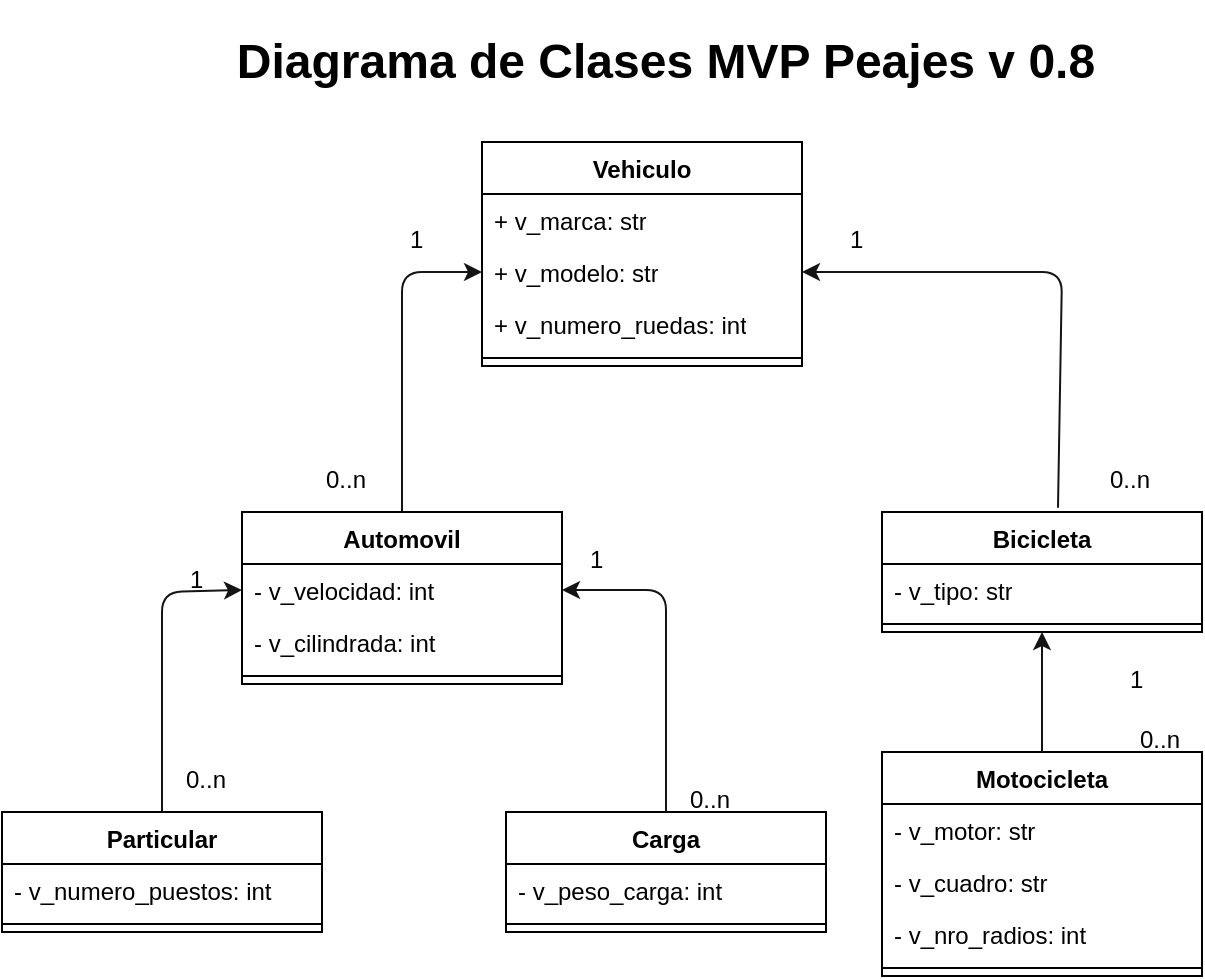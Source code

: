 <mxfile version="24.7.8" pages="2">
  <diagram name="diagramaClases_peajesFS" id="Mm97B2NtBTDsC2e90lhS">
    <mxGraphModel dx="780" dy="1673" grid="1" gridSize="10" guides="1" tooltips="1" connect="1" arrows="1" fold="1" page="1" pageScale="1" pageWidth="827" pageHeight="1169" background="#ffffff" math="0" shadow="0">
      <root>
        <mxCell id="0" />
        <mxCell id="1" parent="0" />
        <mxCell id="xpTaHgk6dkxUc-pqj0go-22" value="" style="endArrow=classic;html=1;rounded=1;entryX=0;entryY=0.5;entryDx=0;entryDy=0;exitX=0.5;exitY=0;exitDx=0;exitDy=0;fillColor=none;strokeColor=#141414;fontColor=#141414;curved=0;" parent="1" source="md35VdKAUlDrHYSpqPL_-10" target="md35VdKAUlDrHYSpqPL_-8" edge="1">
          <mxGeometry width="50" height="50" relative="1" as="geometry">
            <mxPoint x="298" y="340" as="sourcePoint" />
            <mxPoint x="298" y="260" as="targetPoint" />
            <Array as="points">
              <mxPoint x="228" y="120" />
            </Array>
          </mxGeometry>
        </mxCell>
        <mxCell id="md35VdKAUlDrHYSpqPL_-3" value="Vehiculo" style="swimlane;fontStyle=1;align=center;verticalAlign=top;childLayout=stackLayout;horizontal=1;startSize=26;horizontalStack=0;resizeParent=1;resizeParentMax=0;resizeLast=0;collapsible=1;marginBottom=0;whiteSpace=wrap;html=1;" parent="1" vertex="1">
          <mxGeometry x="268" y="55" width="160" height="112" as="geometry" />
        </mxCell>
        <object label="+ v_marca: str" id="md35VdKAUlDrHYSpqPL_-9">
          <mxCell style="text;strokeColor=none;fillColor=none;align=left;verticalAlign=top;spacingLeft=4;spacingRight=4;overflow=hidden;rotatable=0;points=[[0,0.5],[1,0.5]];portConstraint=eastwest;whiteSpace=wrap;html=1;" parent="md35VdKAUlDrHYSpqPL_-3" vertex="1">
            <mxGeometry y="26" width="160" height="26" as="geometry" />
          </mxCell>
        </object>
        <mxCell id="md35VdKAUlDrHYSpqPL_-8" value="+ v_modelo: str" style="text;strokeColor=none;fillColor=none;align=left;verticalAlign=top;spacingLeft=4;spacingRight=4;overflow=hidden;rotatable=0;points=[[0,0.5],[1,0.5]];portConstraint=eastwest;whiteSpace=wrap;html=1;" parent="md35VdKAUlDrHYSpqPL_-3" vertex="1">
          <mxGeometry y="52" width="160" height="26" as="geometry" />
        </mxCell>
        <mxCell id="md35VdKAUlDrHYSpqPL_-4" value="+ v_numero_ruedas: int" style="text;strokeColor=none;fillColor=none;align=left;verticalAlign=top;spacingLeft=4;spacingRight=4;overflow=hidden;rotatable=0;points=[[0,0.5],[1,0.5]];portConstraint=eastwest;whiteSpace=wrap;html=1;" parent="md35VdKAUlDrHYSpqPL_-3" vertex="1">
          <mxGeometry y="78" width="160" height="26" as="geometry" />
        </mxCell>
        <mxCell id="md35VdKAUlDrHYSpqPL_-5" value="" style="line;strokeWidth=1;fillColor=none;align=left;verticalAlign=middle;spacingTop=-1;spacingLeft=3;spacingRight=3;rotatable=0;labelPosition=right;points=[];portConstraint=eastwest;strokeColor=inherit;" parent="md35VdKAUlDrHYSpqPL_-3" vertex="1">
          <mxGeometry y="104" width="160" height="8" as="geometry" />
        </mxCell>
        <mxCell id="md35VdKAUlDrHYSpqPL_-10" value="Automovil" style="swimlane;fontStyle=1;align=center;verticalAlign=top;childLayout=stackLayout;horizontal=1;startSize=26;horizontalStack=0;resizeParent=1;resizeParentMax=0;resizeLast=0;collapsible=1;marginBottom=0;whiteSpace=wrap;html=1;" parent="1" vertex="1">
          <mxGeometry x="148" y="240" width="160" height="86" as="geometry" />
        </mxCell>
        <object label="- v_velocidad: int" id="md35VdKAUlDrHYSpqPL_-11">
          <mxCell style="text;strokeColor=none;fillColor=none;align=left;verticalAlign=top;spacingLeft=4;spacingRight=4;overflow=hidden;rotatable=0;points=[[0,0.5],[1,0.5]];portConstraint=eastwest;whiteSpace=wrap;html=1;" parent="md35VdKAUlDrHYSpqPL_-10" vertex="1">
            <mxGeometry y="26" width="160" height="26" as="geometry" />
          </mxCell>
        </object>
        <mxCell id="md35VdKAUlDrHYSpqPL_-12" value="- v_cilindrada: int" style="text;strokeColor=none;fillColor=none;align=left;verticalAlign=top;spacingLeft=4;spacingRight=4;overflow=hidden;rotatable=0;points=[[0,0.5],[1,0.5]];portConstraint=eastwest;whiteSpace=wrap;html=1;" parent="md35VdKAUlDrHYSpqPL_-10" vertex="1">
          <mxGeometry y="52" width="160" height="26" as="geometry" />
        </mxCell>
        <mxCell id="md35VdKAUlDrHYSpqPL_-14" value="" style="line;strokeWidth=1;fillColor=none;align=left;verticalAlign=middle;spacingTop=-1;spacingLeft=3;spacingRight=3;rotatable=0;labelPosition=right;points=[];portConstraint=eastwest;strokeColor=inherit;" parent="md35VdKAUlDrHYSpqPL_-10" vertex="1">
          <mxGeometry y="78" width="160" height="8" as="geometry" />
        </mxCell>
        <mxCell id="md35VdKAUlDrHYSpqPL_-16" value="Bicicleta" style="swimlane;fontStyle=1;align=center;verticalAlign=top;childLayout=stackLayout;horizontal=1;startSize=26;horizontalStack=0;resizeParent=1;resizeParentMax=0;resizeLast=0;collapsible=1;marginBottom=0;whiteSpace=wrap;html=1;" parent="1" vertex="1">
          <mxGeometry x="468" y="240" width="160" height="60" as="geometry" />
        </mxCell>
        <object label="- v_tipo: str" id="md35VdKAUlDrHYSpqPL_-17">
          <mxCell style="text;strokeColor=none;fillColor=none;align=left;verticalAlign=top;spacingLeft=4;spacingRight=4;overflow=hidden;rotatable=0;points=[[0,0.5],[1,0.5]];portConstraint=eastwest;whiteSpace=wrap;html=1;" parent="md35VdKAUlDrHYSpqPL_-16" vertex="1">
            <mxGeometry y="26" width="160" height="26" as="geometry" />
          </mxCell>
        </object>
        <mxCell id="md35VdKAUlDrHYSpqPL_-20" value="" style="line;strokeWidth=1;fillColor=none;align=left;verticalAlign=middle;spacingTop=-1;spacingLeft=3;spacingRight=3;rotatable=0;labelPosition=right;points=[];portConstraint=eastwest;strokeColor=inherit;" parent="md35VdKAUlDrHYSpqPL_-16" vertex="1">
          <mxGeometry y="52" width="160" height="8" as="geometry" />
        </mxCell>
        <mxCell id="QQFW4Oeyj0hDFMXQ91jj-1" value="" style="endArrow=classic;html=1;rounded=1;exitX=0.55;exitY=-0.035;exitDx=0;exitDy=0;fillColor=none;strokeColor=#141414;fontColor=#141414;curved=0;exitPerimeter=0;entryX=1;entryY=0.5;entryDx=0;entryDy=0;" edge="1" parent="1" source="md35VdKAUlDrHYSpqPL_-16" target="md35VdKAUlDrHYSpqPL_-8">
          <mxGeometry width="50" height="50" relative="1" as="geometry">
            <mxPoint x="462" y="313" as="sourcePoint" />
            <mxPoint x="468" y="140" as="targetPoint" />
            <Array as="points">
              <mxPoint x="558" y="120" />
            </Array>
          </mxGeometry>
        </mxCell>
        <mxCell id="QQFW4Oeyj0hDFMXQ91jj-2" value="Motocicleta" style="swimlane;fontStyle=1;align=center;verticalAlign=top;childLayout=stackLayout;horizontal=1;startSize=26;horizontalStack=0;resizeParent=1;resizeParentMax=0;resizeLast=0;collapsible=1;marginBottom=0;whiteSpace=wrap;html=1;" vertex="1" parent="1">
          <mxGeometry x="468" y="360" width="160" height="112" as="geometry" />
        </mxCell>
        <object label="- v_motor: str" id="QQFW4Oeyj0hDFMXQ91jj-7">
          <mxCell style="text;strokeColor=none;fillColor=none;align=left;verticalAlign=top;spacingLeft=4;spacingRight=4;overflow=hidden;rotatable=0;points=[[0,0.5],[1,0.5]];portConstraint=eastwest;whiteSpace=wrap;html=1;" vertex="1" parent="QQFW4Oeyj0hDFMXQ91jj-2">
            <mxGeometry y="26" width="160" height="26" as="geometry" />
          </mxCell>
        </object>
        <object label="- v_cuadro: str" id="QQFW4Oeyj0hDFMXQ91jj-6">
          <mxCell style="text;strokeColor=none;fillColor=none;align=left;verticalAlign=top;spacingLeft=4;spacingRight=4;overflow=hidden;rotatable=0;points=[[0,0.5],[1,0.5]];portConstraint=eastwest;whiteSpace=wrap;html=1;" vertex="1" parent="QQFW4Oeyj0hDFMXQ91jj-2">
            <mxGeometry y="52" width="160" height="26" as="geometry" />
          </mxCell>
        </object>
        <object label="- v_nro_radios: int" id="QQFW4Oeyj0hDFMXQ91jj-3">
          <mxCell style="text;strokeColor=none;fillColor=none;align=left;verticalAlign=top;spacingLeft=4;spacingRight=4;overflow=hidden;rotatable=0;points=[[0,0.5],[1,0.5]];portConstraint=eastwest;whiteSpace=wrap;html=1;" vertex="1" parent="QQFW4Oeyj0hDFMXQ91jj-2">
            <mxGeometry y="78" width="160" height="26" as="geometry" />
          </mxCell>
        </object>
        <mxCell id="QQFW4Oeyj0hDFMXQ91jj-4" value="" style="line;strokeWidth=1;fillColor=none;align=left;verticalAlign=middle;spacingTop=-1;spacingLeft=3;spacingRight=3;rotatable=0;labelPosition=right;points=[];portConstraint=eastwest;strokeColor=inherit;" vertex="1" parent="QQFW4Oeyj0hDFMXQ91jj-2">
          <mxGeometry y="104" width="160" height="8" as="geometry" />
        </mxCell>
        <mxCell id="QQFW4Oeyj0hDFMXQ91jj-10" value="" style="endArrow=classic;html=1;rounded=1;exitX=0.5;exitY=0;exitDx=0;exitDy=0;fillColor=none;strokeColor=#141414;fontColor=#141414;curved=0;entryX=0.5;entryY=1;entryDx=0;entryDy=0;" edge="1" parent="1" source="QQFW4Oeyj0hDFMXQ91jj-2" target="md35VdKAUlDrHYSpqPL_-16">
          <mxGeometry width="50" height="50" relative="1" as="geometry">
            <mxPoint x="746" y="408" as="sourcePoint" />
            <mxPoint x="618" y="290" as="targetPoint" />
            <Array as="points" />
          </mxGeometry>
        </mxCell>
        <mxCell id="QQFW4Oeyj0hDFMXQ91jj-11" value="" style="endArrow=classic;html=1;rounded=1;entryX=0;entryY=0.5;entryDx=0;entryDy=0;exitX=0.5;exitY=0;exitDx=0;exitDy=0;fillColor=none;strokeColor=#141414;fontColor=#141414;curved=0;" edge="1" parent="1" source="QQFW4Oeyj0hDFMXQ91jj-12" target="md35VdKAUlDrHYSpqPL_-11">
          <mxGeometry width="50" height="50" relative="1" as="geometry">
            <mxPoint x="108" y="230" as="sourcePoint" />
            <mxPoint x="148" y="110" as="targetPoint" />
            <Array as="points">
              <mxPoint x="108" y="340" />
              <mxPoint x="108" y="280" />
            </Array>
          </mxGeometry>
        </mxCell>
        <mxCell id="QQFW4Oeyj0hDFMXQ91jj-12" value="Particular" style="swimlane;fontStyle=1;align=center;verticalAlign=top;childLayout=stackLayout;horizontal=1;startSize=26;horizontalStack=0;resizeParent=1;resizeParentMax=0;resizeLast=0;collapsible=1;marginBottom=0;whiteSpace=wrap;html=1;" vertex="1" parent="1">
          <mxGeometry x="28" y="390" width="160" height="60" as="geometry" />
        </mxCell>
        <object label="- v_numero_puestos: int" id="QQFW4Oeyj0hDFMXQ91jj-13">
          <mxCell style="text;strokeColor=none;fillColor=none;align=left;verticalAlign=top;spacingLeft=4;spacingRight=4;overflow=hidden;rotatable=0;points=[[0,0.5],[1,0.5]];portConstraint=eastwest;whiteSpace=wrap;html=1;" vertex="1" parent="QQFW4Oeyj0hDFMXQ91jj-12">
            <mxGeometry y="26" width="160" height="26" as="geometry" />
          </mxCell>
        </object>
        <mxCell id="QQFW4Oeyj0hDFMXQ91jj-15" value="" style="line;strokeWidth=1;fillColor=none;align=left;verticalAlign=middle;spacingTop=-1;spacingLeft=3;spacingRight=3;rotatable=0;labelPosition=right;points=[];portConstraint=eastwest;strokeColor=inherit;" vertex="1" parent="QQFW4Oeyj0hDFMXQ91jj-12">
          <mxGeometry y="52" width="160" height="8" as="geometry" />
        </mxCell>
        <mxCell id="QQFW4Oeyj0hDFMXQ91jj-16" value="Carga" style="swimlane;fontStyle=1;align=center;verticalAlign=top;childLayout=stackLayout;horizontal=1;startSize=26;horizontalStack=0;resizeParent=1;resizeParentMax=0;resizeLast=0;collapsible=1;marginBottom=0;whiteSpace=wrap;html=1;" vertex="1" parent="1">
          <mxGeometry x="280" y="390" width="160" height="60" as="geometry" />
        </mxCell>
        <object label="- v_peso_carga: int" id="QQFW4Oeyj0hDFMXQ91jj-17">
          <mxCell style="text;strokeColor=none;fillColor=none;align=left;verticalAlign=top;spacingLeft=4;spacingRight=4;overflow=hidden;rotatable=0;points=[[0,0.5],[1,0.5]];portConstraint=eastwest;whiteSpace=wrap;html=1;" vertex="1" parent="QQFW4Oeyj0hDFMXQ91jj-16">
            <mxGeometry y="26" width="160" height="26" as="geometry" />
          </mxCell>
        </object>
        <mxCell id="QQFW4Oeyj0hDFMXQ91jj-19" value="" style="line;strokeWidth=1;fillColor=none;align=left;verticalAlign=middle;spacingTop=-1;spacingLeft=3;spacingRight=3;rotatable=0;labelPosition=right;points=[];portConstraint=eastwest;strokeColor=inherit;" vertex="1" parent="QQFW4Oeyj0hDFMXQ91jj-16">
          <mxGeometry y="52" width="160" height="8" as="geometry" />
        </mxCell>
        <mxCell id="QQFW4Oeyj0hDFMXQ91jj-20" value="" style="endArrow=classic;html=1;rounded=1;exitX=0.5;exitY=0;exitDx=0;exitDy=0;fillColor=none;strokeColor=#141414;fontColor=#141414;curved=0;entryX=1;entryY=0.5;entryDx=0;entryDy=0;" edge="1" parent="1" source="QQFW4Oeyj0hDFMXQ91jj-16" target="md35VdKAUlDrHYSpqPL_-11">
          <mxGeometry width="50" height="50" relative="1" as="geometry">
            <mxPoint x="566" y="248" as="sourcePoint" />
            <mxPoint x="340" y="270" as="targetPoint" />
            <Array as="points">
              <mxPoint x="360" y="279" />
              <mxPoint x="340" y="279" />
            </Array>
          </mxGeometry>
        </mxCell>
        <mxCell id="QQFW4Oeyj0hDFMXQ91jj-22" value="&lt;h1&gt;Diagrama de Clases MVP Peajes v 0.8&lt;/h1&gt;" style="text;html=1;align=center;verticalAlign=middle;whiteSpace=wrap;rounded=0;" vertex="1" parent="1">
          <mxGeometry x="95" width="530" height="30" as="geometry" />
        </mxCell>
        <mxCell id="QQFW4Oeyj0hDFMXQ91jj-28" value="0..n" style="text;whiteSpace=wrap;html=1;" vertex="1" parent="1">
          <mxGeometry x="188" y="210" width="30" height="30" as="geometry" />
        </mxCell>
        <mxCell id="QQFW4Oeyj0hDFMXQ91jj-29" value="1" style="text;whiteSpace=wrap;html=1;" vertex="1" parent="1">
          <mxGeometry x="230" y="90" width="20" height="20" as="geometry" />
        </mxCell>
        <mxCell id="QQFW4Oeyj0hDFMXQ91jj-30" value="0..n" style="text;whiteSpace=wrap;html=1;" vertex="1" parent="1">
          <mxGeometry x="580" y="210" width="30" height="30" as="geometry" />
        </mxCell>
        <mxCell id="QQFW4Oeyj0hDFMXQ91jj-31" value="0..n" style="text;whiteSpace=wrap;html=1;" vertex="1" parent="1">
          <mxGeometry x="595" y="340" width="30" height="30" as="geometry" />
        </mxCell>
        <mxCell id="QQFW4Oeyj0hDFMXQ91jj-32" value="0..n" style="text;whiteSpace=wrap;html=1;" vertex="1" parent="1">
          <mxGeometry x="370" y="370" width="30" height="30" as="geometry" />
        </mxCell>
        <mxCell id="QQFW4Oeyj0hDFMXQ91jj-33" value="0..n" style="text;whiteSpace=wrap;html=1;" vertex="1" parent="1">
          <mxGeometry x="118" y="360" width="30" height="30" as="geometry" />
        </mxCell>
        <mxCell id="QQFW4Oeyj0hDFMXQ91jj-34" value="1" style="text;whiteSpace=wrap;html=1;" vertex="1" parent="1">
          <mxGeometry x="450" y="90" width="20" height="20" as="geometry" />
        </mxCell>
        <mxCell id="QQFW4Oeyj0hDFMXQ91jj-35" value="1" style="text;whiteSpace=wrap;html=1;" vertex="1" parent="1">
          <mxGeometry x="590" y="310" width="20" height="20" as="geometry" />
        </mxCell>
        <mxCell id="QQFW4Oeyj0hDFMXQ91jj-36" value="1" style="text;whiteSpace=wrap;html=1;" vertex="1" parent="1">
          <mxGeometry x="320" y="250" width="20" height="20" as="geometry" />
        </mxCell>
        <mxCell id="QQFW4Oeyj0hDFMXQ91jj-37" value="1" style="text;whiteSpace=wrap;html=1;" vertex="1" parent="1">
          <mxGeometry x="120" y="260" width="20" height="20" as="geometry" />
        </mxCell>
      </root>
    </mxGraphModel>
  </diagram>
  <diagram id="4snoHPloyZO-tjzYgf8v" name="erd_peajesFS">
    <mxGraphModel dx="1418" dy="916" grid="1" gridSize="10" guides="1" tooltips="1" connect="1" arrows="1" fold="1" page="1" pageScale="1" pageWidth="827" pageHeight="1169" math="0" shadow="0">
      <root>
        <mxCell id="0" />
        <mxCell id="1" parent="0" />
        <mxCell id="t4kd_Wzy-0DoLuEiJs0r-1" value="Vehiculos" style="shape=table;startSize=30;container=1;collapsible=1;childLayout=tableLayout;fixedRows=1;rowLines=0;fontStyle=1;align=center;resizeLast=1;html=1;" vertex="1" parent="1">
          <mxGeometry x="110" y="120" width="180" height="480" as="geometry" />
        </mxCell>
        <mxCell id="t4kd_Wzy-0DoLuEiJs0r-2" value="" style="shape=tableRow;horizontal=0;startSize=0;swimlaneHead=0;swimlaneBody=0;fillColor=none;collapsible=0;dropTarget=0;points=[[0,0.5],[1,0.5]];portConstraint=eastwest;top=0;left=0;right=0;bottom=1;" vertex="1" parent="t4kd_Wzy-0DoLuEiJs0r-1">
          <mxGeometry y="30" width="180" height="30" as="geometry" />
        </mxCell>
        <mxCell id="t4kd_Wzy-0DoLuEiJs0r-3" value="PK" style="shape=partialRectangle;connectable=0;fillColor=none;top=0;left=0;bottom=0;right=0;fontStyle=1;overflow=hidden;whiteSpace=wrap;html=1;" vertex="1" parent="t4kd_Wzy-0DoLuEiJs0r-2">
          <mxGeometry width="40" height="30" as="geometry">
            <mxRectangle width="40" height="30" as="alternateBounds" />
          </mxGeometry>
        </mxCell>
        <mxCell id="t4kd_Wzy-0DoLuEiJs0r-4" value="Id" style="shape=partialRectangle;connectable=0;fillColor=none;top=0;left=0;bottom=0;right=0;align=left;spacingLeft=6;fontStyle=5;overflow=hidden;whiteSpace=wrap;html=1;" vertex="1" parent="t4kd_Wzy-0DoLuEiJs0r-2">
          <mxGeometry x="40" width="140" height="30" as="geometry">
            <mxRectangle width="140" height="30" as="alternateBounds" />
          </mxGeometry>
        </mxCell>
        <mxCell id="t4kd_Wzy-0DoLuEiJs0r-5" value="" style="shape=tableRow;horizontal=0;startSize=0;swimlaneHead=0;swimlaneBody=0;fillColor=none;collapsible=0;dropTarget=0;points=[[0,0.5],[1,0.5]];portConstraint=eastwest;top=0;left=0;right=0;bottom=0;" vertex="1" parent="t4kd_Wzy-0DoLuEiJs0r-1">
          <mxGeometry y="60" width="180" height="30" as="geometry" />
        </mxCell>
        <mxCell id="t4kd_Wzy-0DoLuEiJs0r-6" value="" style="shape=partialRectangle;connectable=0;fillColor=none;top=0;left=0;bottom=0;right=0;editable=1;overflow=hidden;whiteSpace=wrap;html=1;" vertex="1" parent="t4kd_Wzy-0DoLuEiJs0r-5">
          <mxGeometry width="40" height="30" as="geometry">
            <mxRectangle width="40" height="30" as="alternateBounds" />
          </mxGeometry>
        </mxCell>
        <mxCell id="t4kd_Wzy-0DoLuEiJs0r-7" value="tipo" style="shape=partialRectangle;connectable=0;fillColor=none;top=0;left=0;bottom=0;right=0;align=left;spacingLeft=6;overflow=hidden;whiteSpace=wrap;html=1;" vertex="1" parent="t4kd_Wzy-0DoLuEiJs0r-5">
          <mxGeometry x="40" width="140" height="30" as="geometry">
            <mxRectangle width="140" height="30" as="alternateBounds" />
          </mxGeometry>
        </mxCell>
        <mxCell id="t4kd_Wzy-0DoLuEiJs0r-8" value="" style="shape=tableRow;horizontal=0;startSize=0;swimlaneHead=0;swimlaneBody=0;fillColor=none;collapsible=0;dropTarget=0;points=[[0,0.5],[1,0.5]];portConstraint=eastwest;top=0;left=0;right=0;bottom=0;" vertex="1" parent="t4kd_Wzy-0DoLuEiJs0r-1">
          <mxGeometry y="90" width="180" height="30" as="geometry" />
        </mxCell>
        <mxCell id="t4kd_Wzy-0DoLuEiJs0r-9" value="" style="shape=partialRectangle;connectable=0;fillColor=none;top=0;left=0;bottom=0;right=0;editable=1;overflow=hidden;whiteSpace=wrap;html=1;" vertex="1" parent="t4kd_Wzy-0DoLuEiJs0r-8">
          <mxGeometry width="40" height="30" as="geometry">
            <mxRectangle width="40" height="30" as="alternateBounds" />
          </mxGeometry>
        </mxCell>
        <mxCell id="t4kd_Wzy-0DoLuEiJs0r-10" value="marca" style="shape=partialRectangle;connectable=0;fillColor=none;top=0;left=0;bottom=0;right=0;align=left;spacingLeft=6;overflow=hidden;whiteSpace=wrap;html=1;" vertex="1" parent="t4kd_Wzy-0DoLuEiJs0r-8">
          <mxGeometry x="40" width="140" height="30" as="geometry">
            <mxRectangle width="140" height="30" as="alternateBounds" />
          </mxGeometry>
        </mxCell>
        <mxCell id="t4kd_Wzy-0DoLuEiJs0r-11" value="" style="shape=tableRow;horizontal=0;startSize=0;swimlaneHead=0;swimlaneBody=0;fillColor=none;collapsible=0;dropTarget=0;points=[[0,0.5],[1,0.5]];portConstraint=eastwest;top=0;left=0;right=0;bottom=0;" vertex="1" parent="t4kd_Wzy-0DoLuEiJs0r-1">
          <mxGeometry y="120" width="180" height="30" as="geometry" />
        </mxCell>
        <mxCell id="t4kd_Wzy-0DoLuEiJs0r-12" value="" style="shape=partialRectangle;connectable=0;fillColor=none;top=0;left=0;bottom=0;right=0;editable=1;overflow=hidden;whiteSpace=wrap;html=1;" vertex="1" parent="t4kd_Wzy-0DoLuEiJs0r-11">
          <mxGeometry width="40" height="30" as="geometry">
            <mxRectangle width="40" height="30" as="alternateBounds" />
          </mxGeometry>
        </mxCell>
        <mxCell id="t4kd_Wzy-0DoLuEiJs0r-13" value="modelo" style="shape=partialRectangle;connectable=0;fillColor=none;top=0;left=0;bottom=0;right=0;align=left;spacingLeft=6;overflow=hidden;whiteSpace=wrap;html=1;" vertex="1" parent="t4kd_Wzy-0DoLuEiJs0r-11">
          <mxGeometry x="40" width="140" height="30" as="geometry">
            <mxRectangle width="140" height="30" as="alternateBounds" />
          </mxGeometry>
        </mxCell>
        <mxCell id="t4kd_Wzy-0DoLuEiJs0r-14" value="" style="shape=tableRow;horizontal=0;startSize=0;swimlaneHead=0;swimlaneBody=0;fillColor=none;collapsible=0;dropTarget=0;points=[[0,0.5],[1,0.5]];portConstraint=eastwest;top=0;left=0;right=0;bottom=0;" vertex="1" parent="t4kd_Wzy-0DoLuEiJs0r-1">
          <mxGeometry y="150" width="180" height="30" as="geometry" />
        </mxCell>
        <mxCell id="t4kd_Wzy-0DoLuEiJs0r-15" value="" style="shape=partialRectangle;connectable=0;fillColor=none;top=0;left=0;bottom=0;right=0;editable=1;overflow=hidden;whiteSpace=wrap;html=1;" vertex="1" parent="t4kd_Wzy-0DoLuEiJs0r-14">
          <mxGeometry width="40" height="30" as="geometry">
            <mxRectangle width="40" height="30" as="alternateBounds" />
          </mxGeometry>
        </mxCell>
        <mxCell id="t4kd_Wzy-0DoLuEiJs0r-16" value="nro_ruedas" style="shape=partialRectangle;connectable=0;fillColor=none;top=0;left=0;bottom=0;right=0;align=left;spacingLeft=6;overflow=hidden;whiteSpace=wrap;html=1;" vertex="1" parent="t4kd_Wzy-0DoLuEiJs0r-14">
          <mxGeometry x="40" width="140" height="30" as="geometry">
            <mxRectangle width="140" height="30" as="alternateBounds" />
          </mxGeometry>
        </mxCell>
        <mxCell id="t4kd_Wzy-0DoLuEiJs0r-17" value="" style="shape=tableRow;horizontal=0;startSize=0;swimlaneHead=0;swimlaneBody=0;fillColor=none;collapsible=0;dropTarget=0;points=[[0,0.5],[1,0.5]];portConstraint=eastwest;top=0;left=0;right=0;bottom=0;" vertex="1" parent="t4kd_Wzy-0DoLuEiJs0r-1">
          <mxGeometry y="180" width="180" height="30" as="geometry" />
        </mxCell>
        <mxCell id="t4kd_Wzy-0DoLuEiJs0r-18" value="" style="shape=partialRectangle;connectable=0;fillColor=none;top=0;left=0;bottom=0;right=0;editable=1;overflow=hidden;whiteSpace=wrap;html=1;" vertex="1" parent="t4kd_Wzy-0DoLuEiJs0r-17">
          <mxGeometry width="40" height="30" as="geometry">
            <mxRectangle width="40" height="30" as="alternateBounds" />
          </mxGeometry>
        </mxCell>
        <mxCell id="t4kd_Wzy-0DoLuEiJs0r-19" value="velocidad" style="shape=partialRectangle;connectable=0;fillColor=none;top=0;left=0;bottom=0;right=0;align=left;spacingLeft=6;overflow=hidden;whiteSpace=wrap;html=1;" vertex="1" parent="t4kd_Wzy-0DoLuEiJs0r-17">
          <mxGeometry x="40" width="140" height="30" as="geometry">
            <mxRectangle width="140" height="30" as="alternateBounds" />
          </mxGeometry>
        </mxCell>
        <mxCell id="t4kd_Wzy-0DoLuEiJs0r-20" value="" style="shape=tableRow;horizontal=0;startSize=0;swimlaneHead=0;swimlaneBody=0;fillColor=none;collapsible=0;dropTarget=0;points=[[0,0.5],[1,0.5]];portConstraint=eastwest;top=0;left=0;right=0;bottom=0;" vertex="1" parent="t4kd_Wzy-0DoLuEiJs0r-1">
          <mxGeometry y="210" width="180" height="30" as="geometry" />
        </mxCell>
        <mxCell id="t4kd_Wzy-0DoLuEiJs0r-21" value="" style="shape=partialRectangle;connectable=0;fillColor=none;top=0;left=0;bottom=0;right=0;editable=1;overflow=hidden;whiteSpace=wrap;html=1;" vertex="1" parent="t4kd_Wzy-0DoLuEiJs0r-20">
          <mxGeometry width="40" height="30" as="geometry">
            <mxRectangle width="40" height="30" as="alternateBounds" />
          </mxGeometry>
        </mxCell>
        <mxCell id="t4kd_Wzy-0DoLuEiJs0r-22" value="cilindrada" style="shape=partialRectangle;connectable=0;fillColor=none;top=0;left=0;bottom=0;right=0;align=left;spacingLeft=6;overflow=hidden;whiteSpace=wrap;html=1;" vertex="1" parent="t4kd_Wzy-0DoLuEiJs0r-20">
          <mxGeometry x="40" width="140" height="30" as="geometry">
            <mxRectangle width="140" height="30" as="alternateBounds" />
          </mxGeometry>
        </mxCell>
        <mxCell id="t4kd_Wzy-0DoLuEiJs0r-23" value="" style="shape=tableRow;horizontal=0;startSize=0;swimlaneHead=0;swimlaneBody=0;fillColor=none;collapsible=0;dropTarget=0;points=[[0,0.5],[1,0.5]];portConstraint=eastwest;top=0;left=0;right=0;bottom=0;" vertex="1" parent="t4kd_Wzy-0DoLuEiJs0r-1">
          <mxGeometry y="240" width="180" height="30" as="geometry" />
        </mxCell>
        <mxCell id="t4kd_Wzy-0DoLuEiJs0r-24" value="" style="shape=partialRectangle;connectable=0;fillColor=none;top=0;left=0;bottom=0;right=0;editable=1;overflow=hidden;whiteSpace=wrap;html=1;" vertex="1" parent="t4kd_Wzy-0DoLuEiJs0r-23">
          <mxGeometry width="40" height="30" as="geometry">
            <mxRectangle width="40" height="30" as="alternateBounds" />
          </mxGeometry>
        </mxCell>
        <mxCell id="t4kd_Wzy-0DoLuEiJs0r-25" value="puestos" style="shape=partialRectangle;connectable=0;fillColor=none;top=0;left=0;bottom=0;right=0;align=left;spacingLeft=6;overflow=hidden;whiteSpace=wrap;html=1;" vertex="1" parent="t4kd_Wzy-0DoLuEiJs0r-23">
          <mxGeometry x="40" width="140" height="30" as="geometry">
            <mxRectangle width="140" height="30" as="alternateBounds" />
          </mxGeometry>
        </mxCell>
        <mxCell id="t4kd_Wzy-0DoLuEiJs0r-26" value="" style="shape=tableRow;horizontal=0;startSize=0;swimlaneHead=0;swimlaneBody=0;fillColor=none;collapsible=0;dropTarget=0;points=[[0,0.5],[1,0.5]];portConstraint=eastwest;top=0;left=0;right=0;bottom=0;" vertex="1" parent="t4kd_Wzy-0DoLuEiJs0r-1">
          <mxGeometry y="270" width="180" height="30" as="geometry" />
        </mxCell>
        <mxCell id="t4kd_Wzy-0DoLuEiJs0r-27" value="" style="shape=partialRectangle;connectable=0;fillColor=none;top=0;left=0;bottom=0;right=0;editable=1;overflow=hidden;whiteSpace=wrap;html=1;" vertex="1" parent="t4kd_Wzy-0DoLuEiJs0r-26">
          <mxGeometry width="40" height="30" as="geometry">
            <mxRectangle width="40" height="30" as="alternateBounds" />
          </mxGeometry>
        </mxCell>
        <mxCell id="t4kd_Wzy-0DoLuEiJs0r-28" value="carga_kgs" style="shape=partialRectangle;connectable=0;fillColor=none;top=0;left=0;bottom=0;right=0;align=left;spacingLeft=6;overflow=hidden;whiteSpace=wrap;html=1;" vertex="1" parent="t4kd_Wzy-0DoLuEiJs0r-26">
          <mxGeometry x="40" width="140" height="30" as="geometry">
            <mxRectangle width="140" height="30" as="alternateBounds" />
          </mxGeometry>
        </mxCell>
        <mxCell id="t4kd_Wzy-0DoLuEiJs0r-29" value="" style="shape=tableRow;horizontal=0;startSize=0;swimlaneHead=0;swimlaneBody=0;fillColor=none;collapsible=0;dropTarget=0;points=[[0,0.5],[1,0.5]];portConstraint=eastwest;top=0;left=0;right=0;bottom=0;" vertex="1" parent="t4kd_Wzy-0DoLuEiJs0r-1">
          <mxGeometry y="300" width="180" height="30" as="geometry" />
        </mxCell>
        <mxCell id="t4kd_Wzy-0DoLuEiJs0r-30" value="" style="shape=partialRectangle;connectable=0;fillColor=none;top=0;left=0;bottom=0;right=0;editable=1;overflow=hidden;whiteSpace=wrap;html=1;" vertex="1" parent="t4kd_Wzy-0DoLuEiJs0r-29">
          <mxGeometry width="40" height="30" as="geometry">
            <mxRectangle width="40" height="30" as="alternateBounds" />
          </mxGeometry>
        </mxCell>
        <mxCell id="t4kd_Wzy-0DoLuEiJs0r-31" value="tipo_bici" style="shape=partialRectangle;connectable=0;fillColor=none;top=0;left=0;bottom=0;right=0;align=left;spacingLeft=6;overflow=hidden;whiteSpace=wrap;html=1;" vertex="1" parent="t4kd_Wzy-0DoLuEiJs0r-29">
          <mxGeometry x="40" width="140" height="30" as="geometry">
            <mxRectangle width="140" height="30" as="alternateBounds" />
          </mxGeometry>
        </mxCell>
        <mxCell id="t4kd_Wzy-0DoLuEiJs0r-32" value="" style="shape=tableRow;horizontal=0;startSize=0;swimlaneHead=0;swimlaneBody=0;fillColor=none;collapsible=0;dropTarget=0;points=[[0,0.5],[1,0.5]];portConstraint=eastwest;top=0;left=0;right=0;bottom=0;" vertex="1" parent="t4kd_Wzy-0DoLuEiJs0r-1">
          <mxGeometry y="330" width="180" height="30" as="geometry" />
        </mxCell>
        <mxCell id="t4kd_Wzy-0DoLuEiJs0r-33" value="" style="shape=partialRectangle;connectable=0;fillColor=none;top=0;left=0;bottom=0;right=0;editable=1;overflow=hidden;whiteSpace=wrap;html=1;" vertex="1" parent="t4kd_Wzy-0DoLuEiJs0r-32">
          <mxGeometry width="40" height="30" as="geometry">
            <mxRectangle width="40" height="30" as="alternateBounds" />
          </mxGeometry>
        </mxCell>
        <mxCell id="t4kd_Wzy-0DoLuEiJs0r-34" value="motor" style="shape=partialRectangle;connectable=0;fillColor=none;top=0;left=0;bottom=0;right=0;align=left;spacingLeft=6;overflow=hidden;whiteSpace=wrap;html=1;" vertex="1" parent="t4kd_Wzy-0DoLuEiJs0r-32">
          <mxGeometry x="40" width="140" height="30" as="geometry">
            <mxRectangle width="140" height="30" as="alternateBounds" />
          </mxGeometry>
        </mxCell>
        <mxCell id="t4kd_Wzy-0DoLuEiJs0r-35" value="" style="shape=tableRow;horizontal=0;startSize=0;swimlaneHead=0;swimlaneBody=0;fillColor=none;collapsible=0;dropTarget=0;points=[[0,0.5],[1,0.5]];portConstraint=eastwest;top=0;left=0;right=0;bottom=0;" vertex="1" parent="t4kd_Wzy-0DoLuEiJs0r-1">
          <mxGeometry y="360" width="180" height="30" as="geometry" />
        </mxCell>
        <mxCell id="t4kd_Wzy-0DoLuEiJs0r-36" value="" style="shape=partialRectangle;connectable=0;fillColor=none;top=0;left=0;bottom=0;right=0;editable=1;overflow=hidden;whiteSpace=wrap;html=1;" vertex="1" parent="t4kd_Wzy-0DoLuEiJs0r-35">
          <mxGeometry width="40" height="30" as="geometry">
            <mxRectangle width="40" height="30" as="alternateBounds" />
          </mxGeometry>
        </mxCell>
        <mxCell id="t4kd_Wzy-0DoLuEiJs0r-37" value="cuadro" style="shape=partialRectangle;connectable=0;fillColor=none;top=0;left=0;bottom=0;right=0;align=left;spacingLeft=6;overflow=hidden;whiteSpace=wrap;html=1;" vertex="1" parent="t4kd_Wzy-0DoLuEiJs0r-35">
          <mxGeometry x="40" width="140" height="30" as="geometry">
            <mxRectangle width="140" height="30" as="alternateBounds" />
          </mxGeometry>
        </mxCell>
        <mxCell id="t4kd_Wzy-0DoLuEiJs0r-38" value="" style="shape=tableRow;horizontal=0;startSize=0;swimlaneHead=0;swimlaneBody=0;fillColor=none;collapsible=0;dropTarget=0;points=[[0,0.5],[1,0.5]];portConstraint=eastwest;top=0;left=0;right=0;bottom=0;" vertex="1" parent="t4kd_Wzy-0DoLuEiJs0r-1">
          <mxGeometry y="390" width="180" height="30" as="geometry" />
        </mxCell>
        <mxCell id="t4kd_Wzy-0DoLuEiJs0r-39" value="" style="shape=partialRectangle;connectable=0;fillColor=none;top=0;left=0;bottom=0;right=0;editable=1;overflow=hidden;whiteSpace=wrap;html=1;" vertex="1" parent="t4kd_Wzy-0DoLuEiJs0r-38">
          <mxGeometry width="40" height="30" as="geometry">
            <mxRectangle width="40" height="30" as="alternateBounds" />
          </mxGeometry>
        </mxCell>
        <mxCell id="t4kd_Wzy-0DoLuEiJs0r-40" value="nro_radios" style="shape=partialRectangle;connectable=0;fillColor=none;top=0;left=0;bottom=0;right=0;align=left;spacingLeft=6;overflow=hidden;whiteSpace=wrap;html=1;" vertex="1" parent="t4kd_Wzy-0DoLuEiJs0r-38">
          <mxGeometry x="40" width="140" height="30" as="geometry">
            <mxRectangle width="140" height="30" as="alternateBounds" />
          </mxGeometry>
        </mxCell>
        <mxCell id="t4kd_Wzy-0DoLuEiJs0r-41" value="" style="shape=tableRow;horizontal=0;startSize=0;swimlaneHead=0;swimlaneBody=0;fillColor=none;collapsible=0;dropTarget=0;points=[[0,0.5],[1,0.5]];portConstraint=eastwest;top=0;left=0;right=0;bottom=0;" vertex="1" parent="t4kd_Wzy-0DoLuEiJs0r-1">
          <mxGeometry y="420" width="180" height="30" as="geometry" />
        </mxCell>
        <mxCell id="t4kd_Wzy-0DoLuEiJs0r-42" value="" style="shape=partialRectangle;connectable=0;fillColor=none;top=0;left=0;bottom=0;right=0;editable=1;overflow=hidden;whiteSpace=wrap;html=1;" vertex="1" parent="t4kd_Wzy-0DoLuEiJs0r-41">
          <mxGeometry width="40" height="30" as="geometry">
            <mxRectangle width="40" height="30" as="alternateBounds" />
          </mxGeometry>
        </mxCell>
        <mxCell id="t4kd_Wzy-0DoLuEiJs0r-43" value="estado_cobro" style="shape=partialRectangle;connectable=0;fillColor=none;top=0;left=0;bottom=0;right=0;align=left;spacingLeft=6;overflow=hidden;whiteSpace=wrap;html=1;" vertex="1" parent="t4kd_Wzy-0DoLuEiJs0r-41">
          <mxGeometry x="40" width="140" height="30" as="geometry">
            <mxRectangle width="140" height="30" as="alternateBounds" />
          </mxGeometry>
        </mxCell>
        <mxCell id="t4kd_Wzy-0DoLuEiJs0r-44" value="" style="shape=tableRow;horizontal=0;startSize=0;swimlaneHead=0;swimlaneBody=0;fillColor=none;collapsible=0;dropTarget=0;points=[[0,0.5],[1,0.5]];portConstraint=eastwest;top=0;left=0;right=0;bottom=0;" vertex="1" parent="t4kd_Wzy-0DoLuEiJs0r-1">
          <mxGeometry y="450" width="180" height="30" as="geometry" />
        </mxCell>
        <mxCell id="t4kd_Wzy-0DoLuEiJs0r-45" value="" style="shape=partialRectangle;connectable=0;fillColor=none;top=0;left=0;bottom=0;right=0;editable=1;overflow=hidden;whiteSpace=wrap;html=1;" vertex="1" parent="t4kd_Wzy-0DoLuEiJs0r-44">
          <mxGeometry width="40" height="30" as="geometry">
            <mxRectangle width="40" height="30" as="alternateBounds" />
          </mxGeometry>
        </mxCell>
        <mxCell id="t4kd_Wzy-0DoLuEiJs0r-46" value="fecha_actualizacion" style="shape=partialRectangle;connectable=0;fillColor=none;top=0;left=0;bottom=0;right=0;align=left;spacingLeft=6;overflow=hidden;whiteSpace=wrap;html=1;" vertex="1" parent="t4kd_Wzy-0DoLuEiJs0r-44">
          <mxGeometry x="40" width="140" height="30" as="geometry">
            <mxRectangle width="140" height="30" as="alternateBounds" />
          </mxGeometry>
        </mxCell>
        <mxCell id="t4kd_Wzy-0DoLuEiJs0r-47" value="Recaudacion" style="shape=table;startSize=30;container=1;collapsible=1;childLayout=tableLayout;fixedRows=1;rowLines=0;fontStyle=1;align=center;resizeLast=1;html=1;" vertex="1" parent="1">
          <mxGeometry x="390" y="120" width="180" height="180" as="geometry" />
        </mxCell>
        <mxCell id="t4kd_Wzy-0DoLuEiJs0r-48" value="" style="shape=tableRow;horizontal=0;startSize=0;swimlaneHead=0;swimlaneBody=0;fillColor=none;collapsible=0;dropTarget=0;points=[[0,0.5],[1,0.5]];portConstraint=eastwest;top=0;left=0;right=0;bottom=1;" vertex="1" parent="t4kd_Wzy-0DoLuEiJs0r-47">
          <mxGeometry y="30" width="180" height="30" as="geometry" />
        </mxCell>
        <mxCell id="t4kd_Wzy-0DoLuEiJs0r-49" value="PK" style="shape=partialRectangle;connectable=0;fillColor=none;top=0;left=0;bottom=0;right=0;fontStyle=1;overflow=hidden;whiteSpace=wrap;html=1;" vertex="1" parent="t4kd_Wzy-0DoLuEiJs0r-48">
          <mxGeometry width="40" height="30" as="geometry">
            <mxRectangle width="40" height="30" as="alternateBounds" />
          </mxGeometry>
        </mxCell>
        <mxCell id="t4kd_Wzy-0DoLuEiJs0r-50" value="Id" style="shape=partialRectangle;connectable=0;fillColor=none;top=0;left=0;bottom=0;right=0;align=left;spacingLeft=6;fontStyle=5;overflow=hidden;whiteSpace=wrap;html=1;" vertex="1" parent="t4kd_Wzy-0DoLuEiJs0r-48">
          <mxGeometry x="40" width="140" height="30" as="geometry">
            <mxRectangle width="140" height="30" as="alternateBounds" />
          </mxGeometry>
        </mxCell>
        <mxCell id="t4kd_Wzy-0DoLuEiJs0r-51" value="" style="shape=tableRow;horizontal=0;startSize=0;swimlaneHead=0;swimlaneBody=0;fillColor=none;collapsible=0;dropTarget=0;points=[[0,0.5],[1,0.5]];portConstraint=eastwest;top=0;left=0;right=0;bottom=0;" vertex="1" parent="t4kd_Wzy-0DoLuEiJs0r-47">
          <mxGeometry y="60" width="180" height="30" as="geometry" />
        </mxCell>
        <mxCell id="t4kd_Wzy-0DoLuEiJs0r-52" value="" style="shape=partialRectangle;connectable=0;fillColor=none;top=0;left=0;bottom=0;right=0;editable=1;overflow=hidden;whiteSpace=wrap;html=1;" vertex="1" parent="t4kd_Wzy-0DoLuEiJs0r-51">
          <mxGeometry width="40" height="30" as="geometry">
            <mxRectangle width="40" height="30" as="alternateBounds" />
          </mxGeometry>
        </mxCell>
        <mxCell id="t4kd_Wzy-0DoLuEiJs0r-53" value="tipo" style="shape=partialRectangle;connectable=0;fillColor=none;top=0;left=0;bottom=0;right=0;align=left;spacingLeft=6;overflow=hidden;whiteSpace=wrap;html=1;" vertex="1" parent="t4kd_Wzy-0DoLuEiJs0r-51">
          <mxGeometry x="40" width="140" height="30" as="geometry">
            <mxRectangle width="140" height="30" as="alternateBounds" />
          </mxGeometry>
        </mxCell>
        <mxCell id="t4kd_Wzy-0DoLuEiJs0r-54" value="" style="shape=tableRow;horizontal=0;startSize=0;swimlaneHead=0;swimlaneBody=0;fillColor=none;collapsible=0;dropTarget=0;points=[[0,0.5],[1,0.5]];portConstraint=eastwest;top=0;left=0;right=0;bottom=0;" vertex="1" parent="t4kd_Wzy-0DoLuEiJs0r-47">
          <mxGeometry y="90" width="180" height="30" as="geometry" />
        </mxCell>
        <mxCell id="t4kd_Wzy-0DoLuEiJs0r-55" value="" style="shape=partialRectangle;connectable=0;fillColor=none;top=0;left=0;bottom=0;right=0;editable=1;overflow=hidden;whiteSpace=wrap;html=1;" vertex="1" parent="t4kd_Wzy-0DoLuEiJs0r-54">
          <mxGeometry width="40" height="30" as="geometry">
            <mxRectangle width="40" height="30" as="alternateBounds" />
          </mxGeometry>
        </mxCell>
        <mxCell id="t4kd_Wzy-0DoLuEiJs0r-56" value="fecha_operacion" style="shape=partialRectangle;connectable=0;fillColor=none;top=0;left=0;bottom=0;right=0;align=left;spacingLeft=6;overflow=hidden;whiteSpace=wrap;html=1;" vertex="1" parent="t4kd_Wzy-0DoLuEiJs0r-54">
          <mxGeometry x="40" width="140" height="30" as="geometry">
            <mxRectangle width="140" height="30" as="alternateBounds" />
          </mxGeometry>
        </mxCell>
        <mxCell id="t4kd_Wzy-0DoLuEiJs0r-57" value="" style="shape=tableRow;horizontal=0;startSize=0;swimlaneHead=0;swimlaneBody=0;fillColor=none;collapsible=0;dropTarget=0;points=[[0,0.5],[1,0.5]];portConstraint=eastwest;top=0;left=0;right=0;bottom=0;" vertex="1" parent="t4kd_Wzy-0DoLuEiJs0r-47">
          <mxGeometry y="120" width="180" height="30" as="geometry" />
        </mxCell>
        <mxCell id="t4kd_Wzy-0DoLuEiJs0r-58" value="" style="shape=partialRectangle;connectable=0;fillColor=none;top=0;left=0;bottom=0;right=0;editable=1;overflow=hidden;whiteSpace=wrap;html=1;" vertex="1" parent="t4kd_Wzy-0DoLuEiJs0r-57">
          <mxGeometry width="40" height="30" as="geometry">
            <mxRectangle width="40" height="30" as="alternateBounds" />
          </mxGeometry>
        </mxCell>
        <mxCell id="t4kd_Wzy-0DoLuEiJs0r-59" value="cobro" style="shape=partialRectangle;connectable=0;fillColor=none;top=0;left=0;bottom=0;right=0;align=left;spacingLeft=6;overflow=hidden;whiteSpace=wrap;html=1;" vertex="1" parent="t4kd_Wzy-0DoLuEiJs0r-57">
          <mxGeometry x="40" width="140" height="30" as="geometry">
            <mxRectangle width="140" height="30" as="alternateBounds" />
          </mxGeometry>
        </mxCell>
        <mxCell id="t4kd_Wzy-0DoLuEiJs0r-60" value="" style="shape=tableRow;horizontal=0;startSize=0;swimlaneHead=0;swimlaneBody=0;fillColor=none;collapsible=0;dropTarget=0;points=[[0,0.5],[1,0.5]];portConstraint=eastwest;top=0;left=0;right=0;bottom=0;" vertex="1" parent="t4kd_Wzy-0DoLuEiJs0r-47">
          <mxGeometry y="150" width="180" height="30" as="geometry" />
        </mxCell>
        <mxCell id="t4kd_Wzy-0DoLuEiJs0r-61" value="" style="shape=partialRectangle;connectable=0;fillColor=none;top=0;left=0;bottom=0;right=0;editable=1;overflow=hidden;whiteSpace=wrap;html=1;" vertex="1" parent="t4kd_Wzy-0DoLuEiJs0r-60">
          <mxGeometry width="40" height="30" as="geometry">
            <mxRectangle width="40" height="30" as="alternateBounds" />
          </mxGeometry>
        </mxCell>
        <mxCell id="t4kd_Wzy-0DoLuEiJs0r-62" value="cod_op" style="shape=partialRectangle;connectable=0;fillColor=none;top=0;left=0;bottom=0;right=0;align=left;spacingLeft=6;overflow=hidden;whiteSpace=wrap;html=1;" vertex="1" parent="t4kd_Wzy-0DoLuEiJs0r-60">
          <mxGeometry x="40" width="140" height="30" as="geometry">
            <mxRectangle width="140" height="30" as="alternateBounds" />
          </mxGeometry>
        </mxCell>
        <mxCell id="t4kd_Wzy-0DoLuEiJs0r-63" value="Tarifario" style="shape=table;startSize=30;container=1;collapsible=1;childLayout=tableLayout;fixedRows=1;rowLines=0;fontStyle=1;align=center;resizeLast=1;html=1;" vertex="1" parent="1">
          <mxGeometry x="690" y="120" width="180" height="270" as="geometry" />
        </mxCell>
        <mxCell id="t4kd_Wzy-0DoLuEiJs0r-64" value="" style="shape=tableRow;horizontal=0;startSize=0;swimlaneHead=0;swimlaneBody=0;fillColor=none;collapsible=0;dropTarget=0;points=[[0,0.5],[1,0.5]];portConstraint=eastwest;top=0;left=0;right=0;bottom=1;" vertex="1" parent="t4kd_Wzy-0DoLuEiJs0r-63">
          <mxGeometry y="30" width="180" height="30" as="geometry" />
        </mxCell>
        <mxCell id="t4kd_Wzy-0DoLuEiJs0r-65" value="PK" style="shape=partialRectangle;connectable=0;fillColor=none;top=0;left=0;bottom=0;right=0;fontStyle=1;overflow=hidden;whiteSpace=wrap;html=1;" vertex="1" parent="t4kd_Wzy-0DoLuEiJs0r-64">
          <mxGeometry width="40" height="30" as="geometry">
            <mxRectangle width="40" height="30" as="alternateBounds" />
          </mxGeometry>
        </mxCell>
        <mxCell id="t4kd_Wzy-0DoLuEiJs0r-66" value="Id" style="shape=partialRectangle;connectable=0;fillColor=none;top=0;left=0;bottom=0;right=0;align=left;spacingLeft=6;fontStyle=5;overflow=hidden;whiteSpace=wrap;html=1;" vertex="1" parent="t4kd_Wzy-0DoLuEiJs0r-64">
          <mxGeometry x="40" width="140" height="30" as="geometry">
            <mxRectangle width="140" height="30" as="alternateBounds" />
          </mxGeometry>
        </mxCell>
        <mxCell id="t4kd_Wzy-0DoLuEiJs0r-67" value="" style="shape=tableRow;horizontal=0;startSize=0;swimlaneHead=0;swimlaneBody=0;fillColor=none;collapsible=0;dropTarget=0;points=[[0,0.5],[1,0.5]];portConstraint=eastwest;top=0;left=0;right=0;bottom=0;" vertex="1" parent="t4kd_Wzy-0DoLuEiJs0r-63">
          <mxGeometry y="60" width="180" height="30" as="geometry" />
        </mxCell>
        <mxCell id="t4kd_Wzy-0DoLuEiJs0r-68" value="" style="shape=partialRectangle;connectable=0;fillColor=none;top=0;left=0;bottom=0;right=0;editable=1;overflow=hidden;whiteSpace=wrap;html=1;" vertex="1" parent="t4kd_Wzy-0DoLuEiJs0r-67">
          <mxGeometry width="40" height="30" as="geometry">
            <mxRectangle width="40" height="30" as="alternateBounds" />
          </mxGeometry>
        </mxCell>
        <mxCell id="t4kd_Wzy-0DoLuEiJs0r-69" value="tipo" style="shape=partialRectangle;connectable=0;fillColor=none;top=0;left=0;bottom=0;right=0;align=left;spacingLeft=6;overflow=hidden;whiteSpace=wrap;html=1;" vertex="1" parent="t4kd_Wzy-0DoLuEiJs0r-67">
          <mxGeometry x="40" width="140" height="30" as="geometry">
            <mxRectangle width="140" height="30" as="alternateBounds" />
          </mxGeometry>
        </mxCell>
        <mxCell id="t4kd_Wzy-0DoLuEiJs0r-70" value="" style="shape=tableRow;horizontal=0;startSize=0;swimlaneHead=0;swimlaneBody=0;fillColor=none;collapsible=0;dropTarget=0;points=[[0,0.5],[1,0.5]];portConstraint=eastwest;top=0;left=0;right=0;bottom=0;" vertex="1" parent="t4kd_Wzy-0DoLuEiJs0r-63">
          <mxGeometry y="90" width="180" height="30" as="geometry" />
        </mxCell>
        <mxCell id="t4kd_Wzy-0DoLuEiJs0r-71" value="" style="shape=partialRectangle;connectable=0;fillColor=none;top=0;left=0;bottom=0;right=0;editable=1;overflow=hidden;whiteSpace=wrap;html=1;" vertex="1" parent="t4kd_Wzy-0DoLuEiJs0r-70">
          <mxGeometry width="40" height="30" as="geometry">
            <mxRectangle width="40" height="30" as="alternateBounds" />
          </mxGeometry>
        </mxCell>
        <mxCell id="t4kd_Wzy-0DoLuEiJs0r-72" value="cod_tarifa" style="shape=partialRectangle;connectable=0;fillColor=none;top=0;left=0;bottom=0;right=0;align=left;spacingLeft=6;overflow=hidden;whiteSpace=wrap;html=1;" vertex="1" parent="t4kd_Wzy-0DoLuEiJs0r-70">
          <mxGeometry x="40" width="140" height="30" as="geometry">
            <mxRectangle width="140" height="30" as="alternateBounds" />
          </mxGeometry>
        </mxCell>
        <mxCell id="t4kd_Wzy-0DoLuEiJs0r-73" value="" style="shape=tableRow;horizontal=0;startSize=0;swimlaneHead=0;swimlaneBody=0;fillColor=none;collapsible=0;dropTarget=0;points=[[0,0.5],[1,0.5]];portConstraint=eastwest;top=0;left=0;right=0;bottom=0;" vertex="1" parent="t4kd_Wzy-0DoLuEiJs0r-63">
          <mxGeometry y="120" width="180" height="30" as="geometry" />
        </mxCell>
        <mxCell id="t4kd_Wzy-0DoLuEiJs0r-74" value="" style="shape=partialRectangle;connectable=0;fillColor=none;top=0;left=0;bottom=0;right=0;editable=1;overflow=hidden;whiteSpace=wrap;html=1;" vertex="1" parent="t4kd_Wzy-0DoLuEiJs0r-73">
          <mxGeometry width="40" height="30" as="geometry">
            <mxRectangle width="40" height="30" as="alternateBounds" />
          </mxGeometry>
        </mxCell>
        <mxCell id="t4kd_Wzy-0DoLuEiJs0r-75" value="base_rate" style="shape=partialRectangle;connectable=0;fillColor=none;top=0;left=0;bottom=0;right=0;align=left;spacingLeft=6;overflow=hidden;whiteSpace=wrap;html=1;" vertex="1" parent="t4kd_Wzy-0DoLuEiJs0r-73">
          <mxGeometry x="40" width="140" height="30" as="geometry">
            <mxRectangle width="140" height="30" as="alternateBounds" />
          </mxGeometry>
        </mxCell>
        <mxCell id="t4kd_Wzy-0DoLuEiJs0r-76" value="" style="shape=tableRow;horizontal=0;startSize=0;swimlaneHead=0;swimlaneBody=0;fillColor=none;collapsible=0;dropTarget=0;points=[[0,0.5],[1,0.5]];portConstraint=eastwest;top=0;left=0;right=0;bottom=0;" vertex="1" parent="t4kd_Wzy-0DoLuEiJs0r-63">
          <mxGeometry y="150" width="180" height="30" as="geometry" />
        </mxCell>
        <mxCell id="t4kd_Wzy-0DoLuEiJs0r-77" value="" style="shape=partialRectangle;connectable=0;fillColor=none;top=0;left=0;bottom=0;right=0;editable=1;overflow=hidden;whiteSpace=wrap;html=1;" vertex="1" parent="t4kd_Wzy-0DoLuEiJs0r-76">
          <mxGeometry width="40" height="30" as="geometry">
            <mxRectangle width="40" height="30" as="alternateBounds" />
          </mxGeometry>
        </mxCell>
        <mxCell id="t4kd_Wzy-0DoLuEiJs0r-78" value="overrate_weight" style="shape=partialRectangle;connectable=0;fillColor=none;top=0;left=0;bottom=0;right=0;align=left;spacingLeft=6;overflow=hidden;whiteSpace=wrap;html=1;" vertex="1" parent="t4kd_Wzy-0DoLuEiJs0r-76">
          <mxGeometry x="40" width="140" height="30" as="geometry">
            <mxRectangle width="140" height="30" as="alternateBounds" />
          </mxGeometry>
        </mxCell>
        <mxCell id="t4kd_Wzy-0DoLuEiJs0r-79" value="" style="shape=tableRow;horizontal=0;startSize=0;swimlaneHead=0;swimlaneBody=0;fillColor=none;collapsible=0;dropTarget=0;points=[[0,0.5],[1,0.5]];portConstraint=eastwest;top=0;left=0;right=0;bottom=0;" vertex="1" parent="t4kd_Wzy-0DoLuEiJs0r-63">
          <mxGeometry y="180" width="180" height="30" as="geometry" />
        </mxCell>
        <mxCell id="t4kd_Wzy-0DoLuEiJs0r-80" value="" style="shape=partialRectangle;connectable=0;fillColor=none;top=0;left=0;bottom=0;right=0;editable=1;overflow=hidden;whiteSpace=wrap;html=1;" vertex="1" parent="t4kd_Wzy-0DoLuEiJs0r-79">
          <mxGeometry width="40" height="30" as="geometry">
            <mxRectangle width="40" height="30" as="alternateBounds" />
          </mxGeometry>
        </mxCell>
        <mxCell id="t4kd_Wzy-0DoLuEiJs0r-81" value="type_rate" style="shape=partialRectangle;connectable=0;fillColor=none;top=0;left=0;bottom=0;right=0;align=left;spacingLeft=6;overflow=hidden;whiteSpace=wrap;html=1;" vertex="1" parent="t4kd_Wzy-0DoLuEiJs0r-79">
          <mxGeometry x="40" width="140" height="30" as="geometry">
            <mxRectangle width="140" height="30" as="alternateBounds" />
          </mxGeometry>
        </mxCell>
        <mxCell id="t4kd_Wzy-0DoLuEiJs0r-82" value="" style="shape=tableRow;horizontal=0;startSize=0;swimlaneHead=0;swimlaneBody=0;fillColor=none;collapsible=0;dropTarget=0;points=[[0,0.5],[1,0.5]];portConstraint=eastwest;top=0;left=0;right=0;bottom=0;" vertex="1" parent="t4kd_Wzy-0DoLuEiJs0r-63">
          <mxGeometry y="210" width="180" height="30" as="geometry" />
        </mxCell>
        <mxCell id="t4kd_Wzy-0DoLuEiJs0r-83" value="" style="shape=partialRectangle;connectable=0;fillColor=none;top=0;left=0;bottom=0;right=0;editable=1;overflow=hidden;whiteSpace=wrap;html=1;" vertex="1" parent="t4kd_Wzy-0DoLuEiJs0r-82">
          <mxGeometry width="40" height="30" as="geometry">
            <mxRectangle width="40" height="30" as="alternateBounds" />
          </mxGeometry>
        </mxCell>
        <mxCell id="t4kd_Wzy-0DoLuEiJs0r-84" value="ultima_actualizacion" style="shape=partialRectangle;connectable=0;fillColor=none;top=0;left=0;bottom=0;right=0;align=left;spacingLeft=6;overflow=hidden;whiteSpace=wrap;html=1;" vertex="1" parent="t4kd_Wzy-0DoLuEiJs0r-82">
          <mxGeometry x="40" width="140" height="30" as="geometry">
            <mxRectangle width="140" height="30" as="alternateBounds" />
          </mxGeometry>
        </mxCell>
        <mxCell id="t4kd_Wzy-0DoLuEiJs0r-85" value="" style="shape=tableRow;horizontal=0;startSize=0;swimlaneHead=0;swimlaneBody=0;fillColor=none;collapsible=0;dropTarget=0;points=[[0,0.5],[1,0.5]];portConstraint=eastwest;top=0;left=0;right=0;bottom=0;" vertex="1" parent="t4kd_Wzy-0DoLuEiJs0r-63">
          <mxGeometry y="240" width="180" height="30" as="geometry" />
        </mxCell>
        <mxCell id="t4kd_Wzy-0DoLuEiJs0r-86" value="" style="shape=partialRectangle;connectable=0;fillColor=none;top=0;left=0;bottom=0;right=0;editable=1;overflow=hidden;whiteSpace=wrap;html=1;" vertex="1" parent="t4kd_Wzy-0DoLuEiJs0r-85">
          <mxGeometry width="40" height="30" as="geometry">
            <mxRectangle width="40" height="30" as="alternateBounds" />
          </mxGeometry>
        </mxCell>
        <mxCell id="t4kd_Wzy-0DoLuEiJs0r-87" value="estado" style="shape=partialRectangle;connectable=0;fillColor=none;top=0;left=0;bottom=0;right=0;align=left;spacingLeft=6;overflow=hidden;whiteSpace=wrap;html=1;" vertex="1" parent="t4kd_Wzy-0DoLuEiJs0r-85">
          <mxGeometry x="40" width="140" height="30" as="geometry">
            <mxRectangle width="140" height="30" as="alternateBounds" />
          </mxGeometry>
        </mxCell>
        <mxCell id="t4kd_Wzy-0DoLuEiJs0r-88" value="" style="edgeStyle=entityRelationEdgeStyle;fontSize=12;html=1;endArrow=ERmandOne;startArrow=ERmandOne;rounded=0;entryX=0;entryY=0.5;entryDx=0;entryDy=0;exitX=1;exitY=0.5;exitDx=0;exitDy=0;" edge="1" parent="1" source="t4kd_Wzy-0DoLuEiJs0r-2" target="t4kd_Wzy-0DoLuEiJs0r-48">
          <mxGeometry width="100" height="100" relative="1" as="geometry">
            <mxPoint x="420" y="530" as="sourcePoint" />
            <mxPoint x="520" y="430" as="targetPoint" />
          </mxGeometry>
        </mxCell>
        <mxCell id="t4kd_Wzy-0DoLuEiJs0r-89" value="" style="edgeStyle=entityRelationEdgeStyle;fontSize=12;html=1;endArrow=ERoneToMany;rounded=0;exitX=0;exitY=0.5;exitDx=0;exitDy=0;entryX=1;entryY=0.5;entryDx=0;entryDy=0;" edge="1" parent="1" source="t4kd_Wzy-0DoLuEiJs0r-64" target="t4kd_Wzy-0DoLuEiJs0r-48">
          <mxGeometry width="100" height="100" relative="1" as="geometry">
            <mxPoint x="560" y="550" as="sourcePoint" />
            <mxPoint x="660" y="450" as="targetPoint" />
          </mxGeometry>
        </mxCell>
        <mxCell id="t4kd_Wzy-0DoLuEiJs0r-90" value="&lt;h1&gt;&lt;b&gt;ERD Peajes FS V 0.8&lt;/b&gt;&lt;/h1&gt;" style="text;html=1;align=center;verticalAlign=middle;whiteSpace=wrap;rounded=0;" vertex="1" parent="1">
          <mxGeometry x="358" y="60" width="244" height="30" as="geometry" />
        </mxCell>
      </root>
    </mxGraphModel>
  </diagram>
</mxfile>
